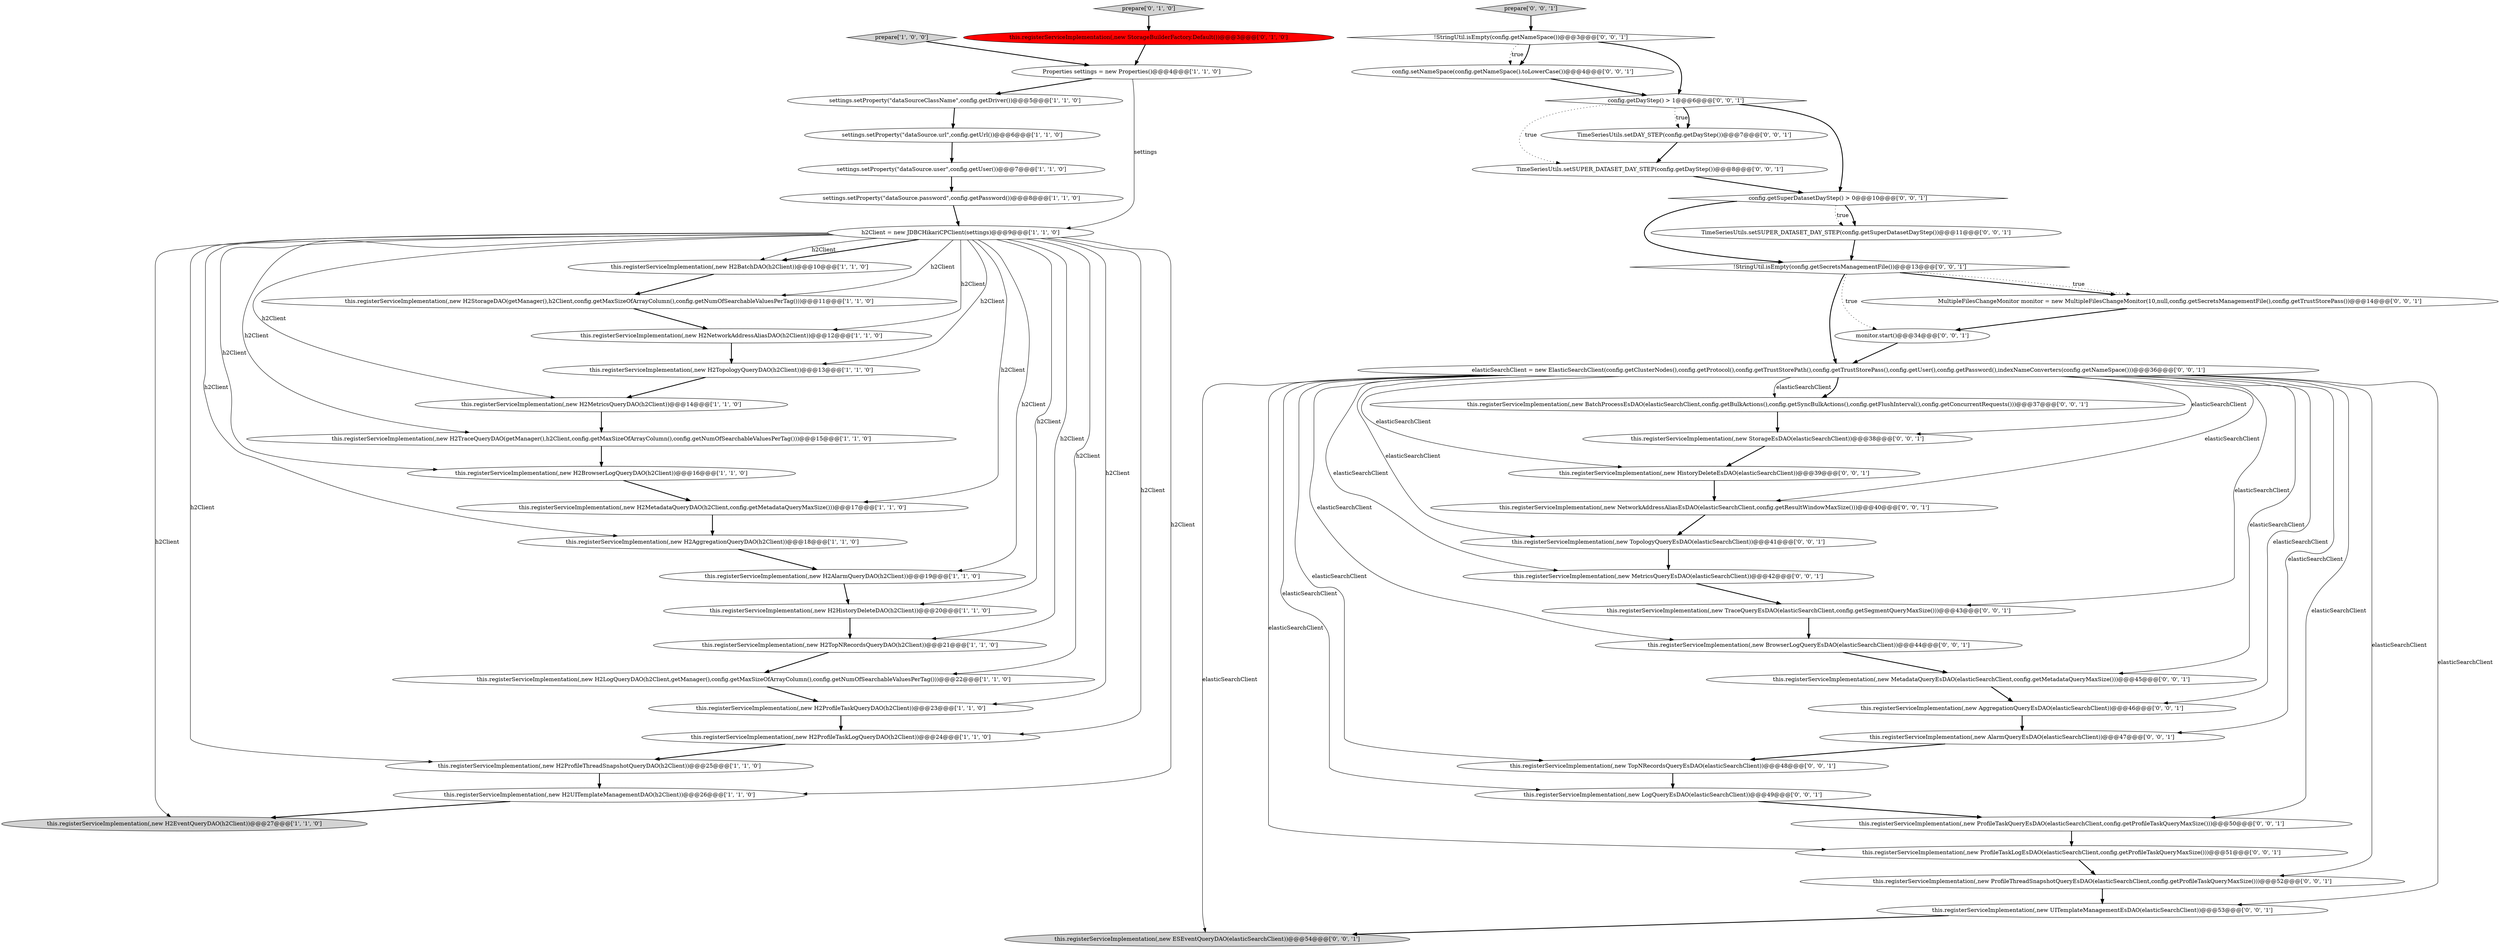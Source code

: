 digraph {
25 [style = filled, label = "this.registerServiceImplementation(,new StorageBuilderFactory.Default())@@@3@@@['0', '1', '0']", fillcolor = red, shape = ellipse image = "AAA1AAABBB2BBB"];
14 [style = filled, label = "prepare['1', '0', '0']", fillcolor = lightgray, shape = diamond image = "AAA0AAABBB1BBB"];
20 [style = filled, label = "this.registerServiceImplementation(,new H2EventQueryDAO(h2Client))@@@27@@@['1', '1', '0']", fillcolor = lightgray, shape = ellipse image = "AAA0AAABBB1BBB"];
19 [style = filled, label = "this.registerServiceImplementation(,new H2ProfileTaskQueryDAO(h2Client))@@@23@@@['1', '1', '0']", fillcolor = white, shape = ellipse image = "AAA0AAABBB1BBB"];
22 [style = filled, label = "settings.setProperty(\"dataSource.password\",config.getPassword())@@@8@@@['1', '1', '0']", fillcolor = white, shape = ellipse image = "AAA0AAABBB1BBB"];
50 [style = filled, label = "this.registerServiceImplementation(,new StorageEsDAO(elasticSearchClient))@@@38@@@['0', '0', '1']", fillcolor = white, shape = ellipse image = "AAA0AAABBB3BBB"];
52 [style = filled, label = "TimeSeriesUtils.setDAY_STEP(config.getDayStep())@@@7@@@['0', '0', '1']", fillcolor = white, shape = ellipse image = "AAA0AAABBB3BBB"];
40 [style = filled, label = "elasticSearchClient = new ElasticSearchClient(config.getClusterNodes(),config.getProtocol(),config.getTrustStorePath(),config.getTrustStorePass(),config.getUser(),config.getPassword(),indexNameConverters(config.getNameSpace()))@@@36@@@['0', '0', '1']", fillcolor = white, shape = ellipse image = "AAA0AAABBB3BBB"];
33 [style = filled, label = "this.registerServiceImplementation(,new TopologyQueryEsDAO(elasticSearchClient))@@@41@@@['0', '0', '1']", fillcolor = white, shape = ellipse image = "AAA0AAABBB3BBB"];
36 [style = filled, label = "this.registerServiceImplementation(,new TopNRecordsQueryEsDAO(elasticSearchClient))@@@48@@@['0', '0', '1']", fillcolor = white, shape = ellipse image = "AAA0AAABBB3BBB"];
29 [style = filled, label = "this.registerServiceImplementation(,new NetworkAddressAliasEsDAO(elasticSearchClient,config.getResultWindowMaxSize()))@@@40@@@['0', '0', '1']", fillcolor = white, shape = ellipse image = "AAA0AAABBB3BBB"];
43 [style = filled, label = "this.registerServiceImplementation(,new ESEventQueryDAO(elasticSearchClient))@@@54@@@['0', '0', '1']", fillcolor = lightgray, shape = ellipse image = "AAA0AAABBB3BBB"];
7 [style = filled, label = "this.registerServiceImplementation(,new H2StorageDAO(getManager(),h2Client,config.getMaxSizeOfArrayColumn(),config.getNumOfSearchableValuesPerTag()))@@@11@@@['1', '1', '0']", fillcolor = white, shape = ellipse image = "AAA0AAABBB1BBB"];
39 [style = filled, label = "this.registerServiceImplementation(,new ProfileThreadSnapshotQueryEsDAO(elasticSearchClient,config.getProfileTaskQueryMaxSize()))@@@52@@@['0', '0', '1']", fillcolor = white, shape = ellipse image = "AAA0AAABBB3BBB"];
4 [style = filled, label = "settings.setProperty(\"dataSourceClassName\",config.getDriver())@@@5@@@['1', '1', '0']", fillcolor = white, shape = ellipse image = "AAA0AAABBB1BBB"];
45 [style = filled, label = "config.setNameSpace(config.getNameSpace().toLowerCase())@@@4@@@['0', '0', '1']", fillcolor = white, shape = ellipse image = "AAA0AAABBB3BBB"];
48 [style = filled, label = "this.registerServiceImplementation(,new AlarmQueryEsDAO(elasticSearchClient))@@@47@@@['0', '0', '1']", fillcolor = white, shape = ellipse image = "AAA0AAABBB3BBB"];
8 [style = filled, label = "this.registerServiceImplementation(,new H2TopologyQueryDAO(h2Client))@@@13@@@['1', '1', '0']", fillcolor = white, shape = ellipse image = "AAA0AAABBB1BBB"];
31 [style = filled, label = "this.registerServiceImplementation(,new UITemplateManagementEsDAO(elasticSearchClient))@@@53@@@['0', '0', '1']", fillcolor = white, shape = ellipse image = "AAA0AAABBB3BBB"];
32 [style = filled, label = "MultipleFilesChangeMonitor monitor = new MultipleFilesChangeMonitor(10,null,config.getSecretsManagementFile(),config.getTrustStorePass())@@@14@@@['0', '0', '1']", fillcolor = white, shape = ellipse image = "AAA0AAABBB3BBB"];
16 [style = filled, label = "this.registerServiceImplementation(,new H2UITemplateManagementDAO(h2Client))@@@26@@@['1', '1', '0']", fillcolor = white, shape = ellipse image = "AAA0AAABBB1BBB"];
37 [style = filled, label = "this.registerServiceImplementation(,new MetricsQueryEsDAO(elasticSearchClient))@@@42@@@['0', '0', '1']", fillcolor = white, shape = ellipse image = "AAA0AAABBB3BBB"];
23 [style = filled, label = "this.registerServiceImplementation(,new H2LogQueryDAO(h2Client,getManager(),config.getMaxSizeOfArrayColumn(),config.getNumOfSearchableValuesPerTag()))@@@22@@@['1', '1', '0']", fillcolor = white, shape = ellipse image = "AAA0AAABBB1BBB"];
55 [style = filled, label = "!StringUtil.isEmpty(config.getSecretsManagementFile())@@@13@@@['0', '0', '1']", fillcolor = white, shape = diamond image = "AAA0AAABBB3BBB"];
12 [style = filled, label = "this.registerServiceImplementation(,new H2MetricsQueryDAO(h2Client))@@@14@@@['1', '1', '0']", fillcolor = white, shape = ellipse image = "AAA0AAABBB1BBB"];
49 [style = filled, label = "monitor.start()@@@34@@@['0', '0', '1']", fillcolor = white, shape = ellipse image = "AAA0AAABBB3BBB"];
0 [style = filled, label = "settings.setProperty(\"dataSource.user\",config.getUser())@@@7@@@['1', '1', '0']", fillcolor = white, shape = ellipse image = "AAA0AAABBB1BBB"];
15 [style = filled, label = "this.registerServiceImplementation(,new H2TopNRecordsQueryDAO(h2Client))@@@21@@@['1', '1', '0']", fillcolor = white, shape = ellipse image = "AAA0AAABBB1BBB"];
21 [style = filled, label = "this.registerServiceImplementation(,new H2HistoryDeleteDAO(h2Client))@@@20@@@['1', '1', '0']", fillcolor = white, shape = ellipse image = "AAA0AAABBB1BBB"];
51 [style = filled, label = "prepare['0', '0', '1']", fillcolor = lightgray, shape = diamond image = "AAA0AAABBB3BBB"];
10 [style = filled, label = "this.registerServiceImplementation(,new H2TraceQueryDAO(getManager(),h2Client,config.getMaxSizeOfArrayColumn(),config.getNumOfSearchableValuesPerTag()))@@@15@@@['1', '1', '0']", fillcolor = white, shape = ellipse image = "AAA0AAABBB1BBB"];
9 [style = filled, label = "this.registerServiceImplementation(,new H2AlarmQueryDAO(h2Client))@@@19@@@['1', '1', '0']", fillcolor = white, shape = ellipse image = "AAA0AAABBB1BBB"];
3 [style = filled, label = "this.registerServiceImplementation(,new H2BatchDAO(h2Client))@@@10@@@['1', '1', '0']", fillcolor = white, shape = ellipse image = "AAA0AAABBB1BBB"];
6 [style = filled, label = "this.registerServiceImplementation(,new H2NetworkAddressAliasDAO(h2Client))@@@12@@@['1', '1', '0']", fillcolor = white, shape = ellipse image = "AAA0AAABBB1BBB"];
1 [style = filled, label = "settings.setProperty(\"dataSource.url\",config.getUrl())@@@6@@@['1', '1', '0']", fillcolor = white, shape = ellipse image = "AAA0AAABBB1BBB"];
2 [style = filled, label = "this.registerServiceImplementation(,new H2BrowserLogQueryDAO(h2Client))@@@16@@@['1', '1', '0']", fillcolor = white, shape = ellipse image = "AAA0AAABBB1BBB"];
5 [style = filled, label = "this.registerServiceImplementation(,new H2MetadataQueryDAO(h2Client,config.getMetadataQueryMaxSize()))@@@17@@@['1', '1', '0']", fillcolor = white, shape = ellipse image = "AAA0AAABBB1BBB"];
28 [style = filled, label = "this.registerServiceImplementation(,new LogQueryEsDAO(elasticSearchClient))@@@49@@@['0', '0', '1']", fillcolor = white, shape = ellipse image = "AAA0AAABBB3BBB"];
41 [style = filled, label = "config.getDayStep() > 1@@@6@@@['0', '0', '1']", fillcolor = white, shape = diamond image = "AAA0AAABBB3BBB"];
17 [style = filled, label = "this.registerServiceImplementation(,new H2ProfileThreadSnapshotQueryDAO(h2Client))@@@25@@@['1', '1', '0']", fillcolor = white, shape = ellipse image = "AAA0AAABBB1BBB"];
35 [style = filled, label = "this.registerServiceImplementation(,new HistoryDeleteEsDAO(elasticSearchClient))@@@39@@@['0', '0', '1']", fillcolor = white, shape = ellipse image = "AAA0AAABBB3BBB"];
47 [style = filled, label = "this.registerServiceImplementation(,new AggregationQueryEsDAO(elasticSearchClient))@@@46@@@['0', '0', '1']", fillcolor = white, shape = ellipse image = "AAA0AAABBB3BBB"];
53 [style = filled, label = "this.registerServiceImplementation(,new ProfileTaskLogEsDAO(elasticSearchClient,config.getProfileTaskQueryMaxSize()))@@@51@@@['0', '0', '1']", fillcolor = white, shape = ellipse image = "AAA0AAABBB3BBB"];
13 [style = filled, label = "this.registerServiceImplementation(,new H2AggregationQueryDAO(h2Client))@@@18@@@['1', '1', '0']", fillcolor = white, shape = ellipse image = "AAA0AAABBB1BBB"];
56 [style = filled, label = "this.registerServiceImplementation(,new BatchProcessEsDAO(elasticSearchClient,config.getBulkActions(),config.getSyncBulkActions(),config.getFlushInterval(),config.getConcurrentRequests()))@@@37@@@['0', '0', '1']", fillcolor = white, shape = ellipse image = "AAA0AAABBB3BBB"];
34 [style = filled, label = "this.registerServiceImplementation(,new ProfileTaskQueryEsDAO(elasticSearchClient,config.getProfileTaskQueryMaxSize()))@@@50@@@['0', '0', '1']", fillcolor = white, shape = ellipse image = "AAA0AAABBB3BBB"];
26 [style = filled, label = "prepare['0', '1', '0']", fillcolor = lightgray, shape = diamond image = "AAA0AAABBB2BBB"];
27 [style = filled, label = "TimeSeriesUtils.setSUPER_DATASET_DAY_STEP(config.getDayStep())@@@8@@@['0', '0', '1']", fillcolor = white, shape = ellipse image = "AAA0AAABBB3BBB"];
30 [style = filled, label = "this.registerServiceImplementation(,new TraceQueryEsDAO(elasticSearchClient,config.getSegmentQueryMaxSize()))@@@43@@@['0', '0', '1']", fillcolor = white, shape = ellipse image = "AAA0AAABBB3BBB"];
46 [style = filled, label = "config.getSuperDatasetDayStep() > 0@@@10@@@['0', '0', '1']", fillcolor = white, shape = diamond image = "AAA0AAABBB3BBB"];
54 [style = filled, label = "TimeSeriesUtils.setSUPER_DATASET_DAY_STEP(config.getSuperDatasetDayStep())@@@11@@@['0', '0', '1']", fillcolor = white, shape = ellipse image = "AAA0AAABBB3BBB"];
44 [style = filled, label = "!StringUtil.isEmpty(config.getNameSpace())@@@3@@@['0', '0', '1']", fillcolor = white, shape = diamond image = "AAA0AAABBB3BBB"];
24 [style = filled, label = "Properties settings = new Properties()@@@4@@@['1', '1', '0']", fillcolor = white, shape = ellipse image = "AAA0AAABBB1BBB"];
42 [style = filled, label = "this.registerServiceImplementation(,new BrowserLogQueryEsDAO(elasticSearchClient))@@@44@@@['0', '0', '1']", fillcolor = white, shape = ellipse image = "AAA0AAABBB3BBB"];
38 [style = filled, label = "this.registerServiceImplementation(,new MetadataQueryEsDAO(elasticSearchClient,config.getMetadataQueryMaxSize()))@@@45@@@['0', '0', '1']", fillcolor = white, shape = ellipse image = "AAA0AAABBB3BBB"];
11 [style = filled, label = "this.registerServiceImplementation(,new H2ProfileTaskLogQueryDAO(h2Client))@@@24@@@['1', '1', '0']", fillcolor = white, shape = ellipse image = "AAA0AAABBB1BBB"];
18 [style = filled, label = "h2Client = new JDBCHikariCPClient(settings)@@@9@@@['1', '1', '0']", fillcolor = white, shape = ellipse image = "AAA0AAABBB1BBB"];
54->55 [style = bold, label=""];
14->24 [style = bold, label=""];
18->3 [style = bold, label=""];
40->28 [style = solid, label="elasticSearchClient"];
52->27 [style = bold, label=""];
40->42 [style = solid, label="elasticSearchClient"];
21->15 [style = bold, label=""];
18->15 [style = solid, label="h2Client"];
55->40 [style = bold, label=""];
36->28 [style = bold, label=""];
19->11 [style = bold, label=""];
18->7 [style = solid, label="h2Client"];
40->50 [style = solid, label="elasticSearchClient"];
53->39 [style = bold, label=""];
12->10 [style = bold, label=""];
46->54 [style = bold, label=""];
39->31 [style = bold, label=""];
9->21 [style = bold, label=""];
18->16 [style = solid, label="h2Client"];
49->40 [style = bold, label=""];
18->21 [style = solid, label="h2Client"];
40->38 [style = solid, label="elasticSearchClient"];
17->16 [style = bold, label=""];
34->53 [style = bold, label=""];
45->41 [style = bold, label=""];
47->48 [style = bold, label=""];
40->53 [style = solid, label="elasticSearchClient"];
32->49 [style = bold, label=""];
30->42 [style = bold, label=""];
51->44 [style = bold, label=""];
40->39 [style = solid, label="elasticSearchClient"];
1->0 [style = bold, label=""];
25->24 [style = bold, label=""];
40->47 [style = solid, label="elasticSearchClient"];
22->18 [style = bold, label=""];
27->46 [style = bold, label=""];
3->7 [style = bold, label=""];
46->54 [style = dotted, label="true"];
56->50 [style = bold, label=""];
7->6 [style = bold, label=""];
18->9 [style = solid, label="h2Client"];
44->41 [style = bold, label=""];
38->47 [style = bold, label=""];
11->17 [style = bold, label=""];
41->46 [style = bold, label=""];
10->2 [style = bold, label=""];
55->32 [style = bold, label=""];
16->20 [style = bold, label=""];
44->45 [style = bold, label=""];
42->38 [style = bold, label=""];
18->19 [style = solid, label="h2Client"];
44->45 [style = dotted, label="true"];
18->2 [style = solid, label="h2Client"];
55->49 [style = dotted, label="true"];
35->29 [style = bold, label=""];
40->56 [style = bold, label=""];
37->30 [style = bold, label=""];
18->6 [style = solid, label="h2Client"];
40->36 [style = solid, label="elasticSearchClient"];
40->43 [style = solid, label="elasticSearchClient"];
18->8 [style = solid, label="h2Client"];
55->32 [style = dotted, label="true"];
23->19 [style = bold, label=""];
5->13 [style = bold, label=""];
31->43 [style = bold, label=""];
4->1 [style = bold, label=""];
13->9 [style = bold, label=""];
50->35 [style = bold, label=""];
41->52 [style = dotted, label="true"];
24->18 [style = solid, label="settings"];
33->37 [style = bold, label=""];
18->11 [style = solid, label="h2Client"];
8->12 [style = bold, label=""];
2->5 [style = bold, label=""];
46->55 [style = bold, label=""];
40->31 [style = solid, label="elasticSearchClient"];
40->35 [style = solid, label="elasticSearchClient"];
15->23 [style = bold, label=""];
40->34 [style = solid, label="elasticSearchClient"];
41->27 [style = dotted, label="true"];
48->36 [style = bold, label=""];
40->30 [style = solid, label="elasticSearchClient"];
28->34 [style = bold, label=""];
18->10 [style = solid, label="h2Client"];
40->33 [style = solid, label="elasticSearchClient"];
40->48 [style = solid, label="elasticSearchClient"];
26->25 [style = bold, label=""];
18->20 [style = solid, label="h2Client"];
41->52 [style = bold, label=""];
18->17 [style = solid, label="h2Client"];
24->4 [style = bold, label=""];
29->33 [style = bold, label=""];
40->37 [style = solid, label="elasticSearchClient"];
18->23 [style = solid, label="h2Client"];
18->13 [style = solid, label="h2Client"];
0->22 [style = bold, label=""];
6->8 [style = bold, label=""];
40->56 [style = solid, label="elasticSearchClient"];
18->12 [style = solid, label="h2Client"];
18->3 [style = solid, label="h2Client"];
40->29 [style = solid, label="elasticSearchClient"];
18->5 [style = solid, label="h2Client"];
}
